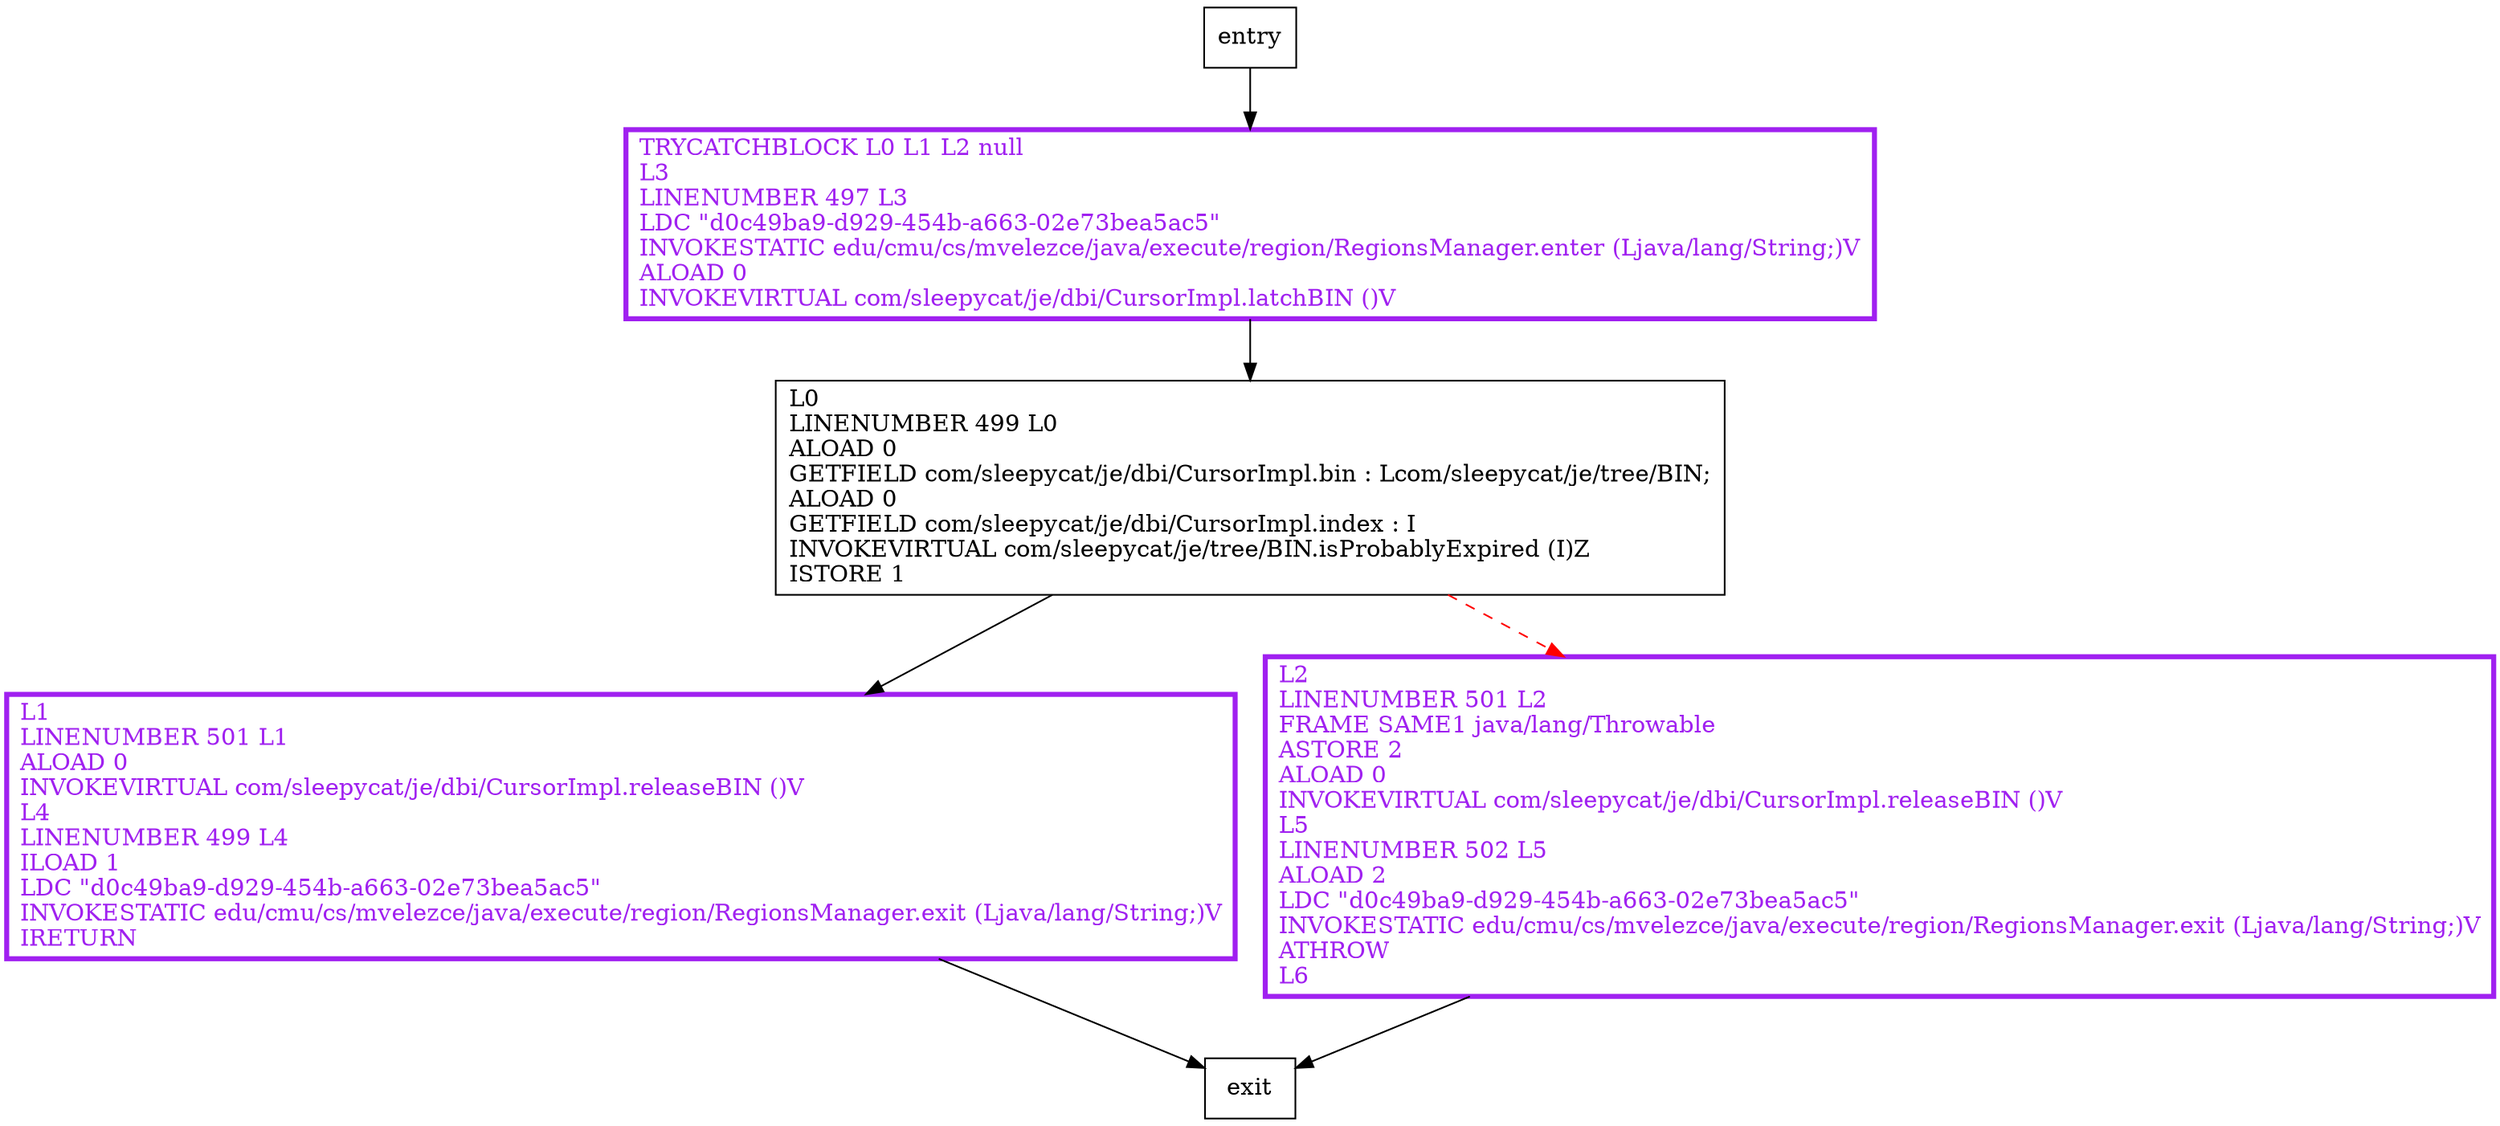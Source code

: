 digraph isProbablyExpired {
node [shape=record];
1665131338 [label="TRYCATCHBLOCK L0 L1 L2 null\lL3\lLINENUMBER 497 L3\lLDC \"d0c49ba9-d929-454b-a663-02e73bea5ac5\"\lINVOKESTATIC edu/cmu/cs/mvelezce/java/execute/region/RegionsManager.enter (Ljava/lang/String;)V\lALOAD 0\lINVOKEVIRTUAL com/sleepycat/je/dbi/CursorImpl.latchBIN ()V\l"];
945599399 [label="L1\lLINENUMBER 501 L1\lALOAD 0\lINVOKEVIRTUAL com/sleepycat/je/dbi/CursorImpl.releaseBIN ()V\lL4\lLINENUMBER 499 L4\lILOAD 1\lLDC \"d0c49ba9-d929-454b-a663-02e73bea5ac5\"\lINVOKESTATIC edu/cmu/cs/mvelezce/java/execute/region/RegionsManager.exit (Ljava/lang/String;)V\lIRETURN\l"];
1016506959 [label="L2\lLINENUMBER 501 L2\lFRAME SAME1 java/lang/Throwable\lASTORE 2\lALOAD 0\lINVOKEVIRTUAL com/sleepycat/je/dbi/CursorImpl.releaseBIN ()V\lL5\lLINENUMBER 502 L5\lALOAD 2\lLDC \"d0c49ba9-d929-454b-a663-02e73bea5ac5\"\lINVOKESTATIC edu/cmu/cs/mvelezce/java/execute/region/RegionsManager.exit (Ljava/lang/String;)V\lATHROW\lL6\l"];
1496831953 [label="L0\lLINENUMBER 499 L0\lALOAD 0\lGETFIELD com/sleepycat/je/dbi/CursorImpl.bin : Lcom/sleepycat/je/tree/BIN;\lALOAD 0\lGETFIELD com/sleepycat/je/dbi/CursorImpl.index : I\lINVOKEVIRTUAL com/sleepycat/je/tree/BIN.isProbablyExpired (I)Z\lISTORE 1\l"];
entry;
exit;
entry -> 1665131338
1665131338 -> 1496831953
945599399 -> exit
1016506959 -> exit
1496831953 -> 945599399
1496831953 -> 1016506959 [style=dashed, color=red]
1665131338[fontcolor="purple", penwidth=3, color="purple"];
945599399[fontcolor="purple", penwidth=3, color="purple"];
1016506959[fontcolor="purple", penwidth=3, color="purple"];
}
